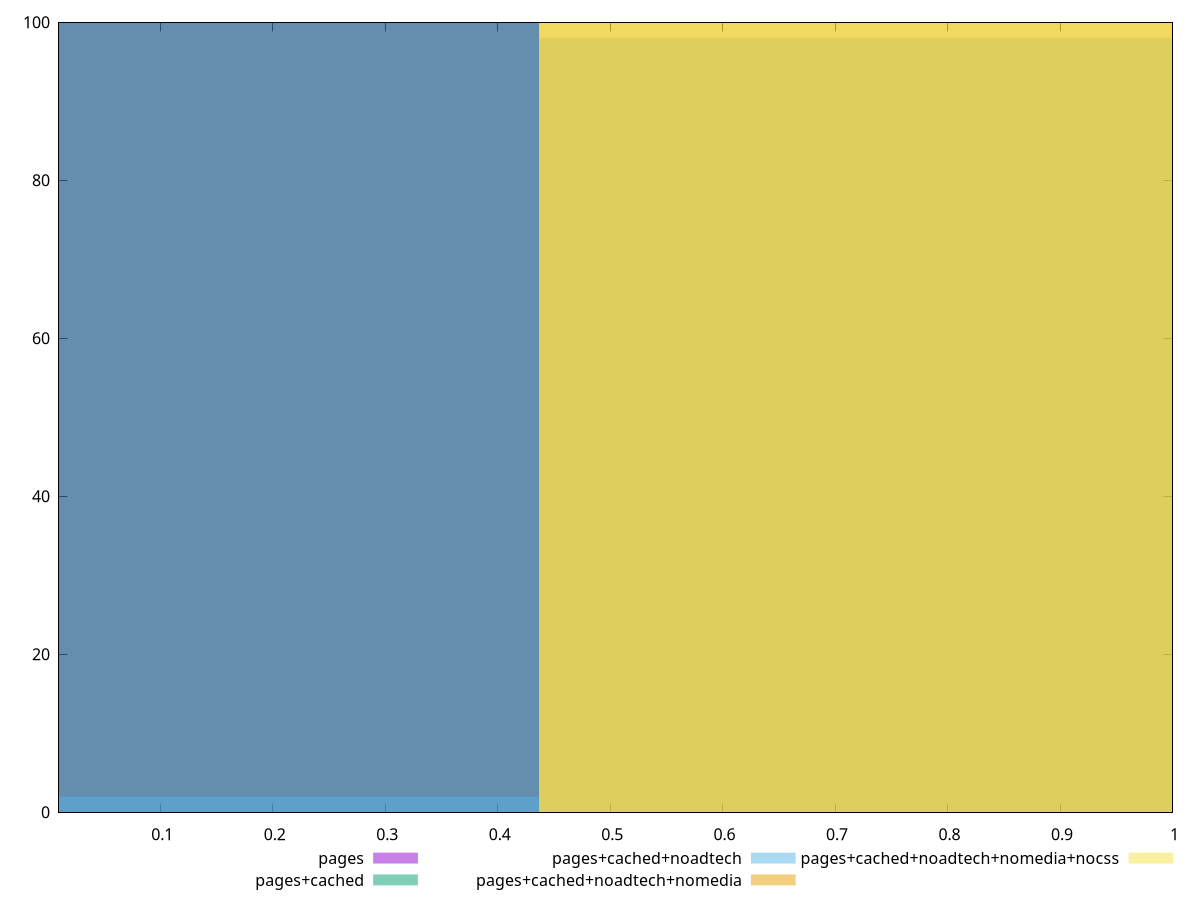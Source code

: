 reset

$pages <<EOF
0 100
EOF

$pagesCached <<EOF
0 100
EOF

$pagesCachedNoadtech <<EOF
0.8737642981687039 98
0 2
EOF

$pagesCachedNoadtechNomedia <<EOF
0.8737642981687039 100
EOF

$pagesCachedNoadtechNomediaNocss <<EOF
0.8737642981687039 100
EOF

set key outside below
set boxwidth 0.8737642981687039
set xrange [0.01:1]
set yrange [0:100]
set trange [0:100]
set style fill transparent solid 0.5 noborder
set terminal svg size 640, 530 enhanced background rgb 'white'
set output "report_00017_2021-02-10T15-08-03.406Z/max-potential-fid/comparison/histogram/all_score.svg"

plot $pages title "pages" with boxes, \
     $pagesCached title "pages+cached" with boxes, \
     $pagesCachedNoadtech title "pages+cached+noadtech" with boxes, \
     $pagesCachedNoadtechNomedia title "pages+cached+noadtech+nomedia" with boxes, \
     $pagesCachedNoadtechNomediaNocss title "pages+cached+noadtech+nomedia+nocss" with boxes

reset
